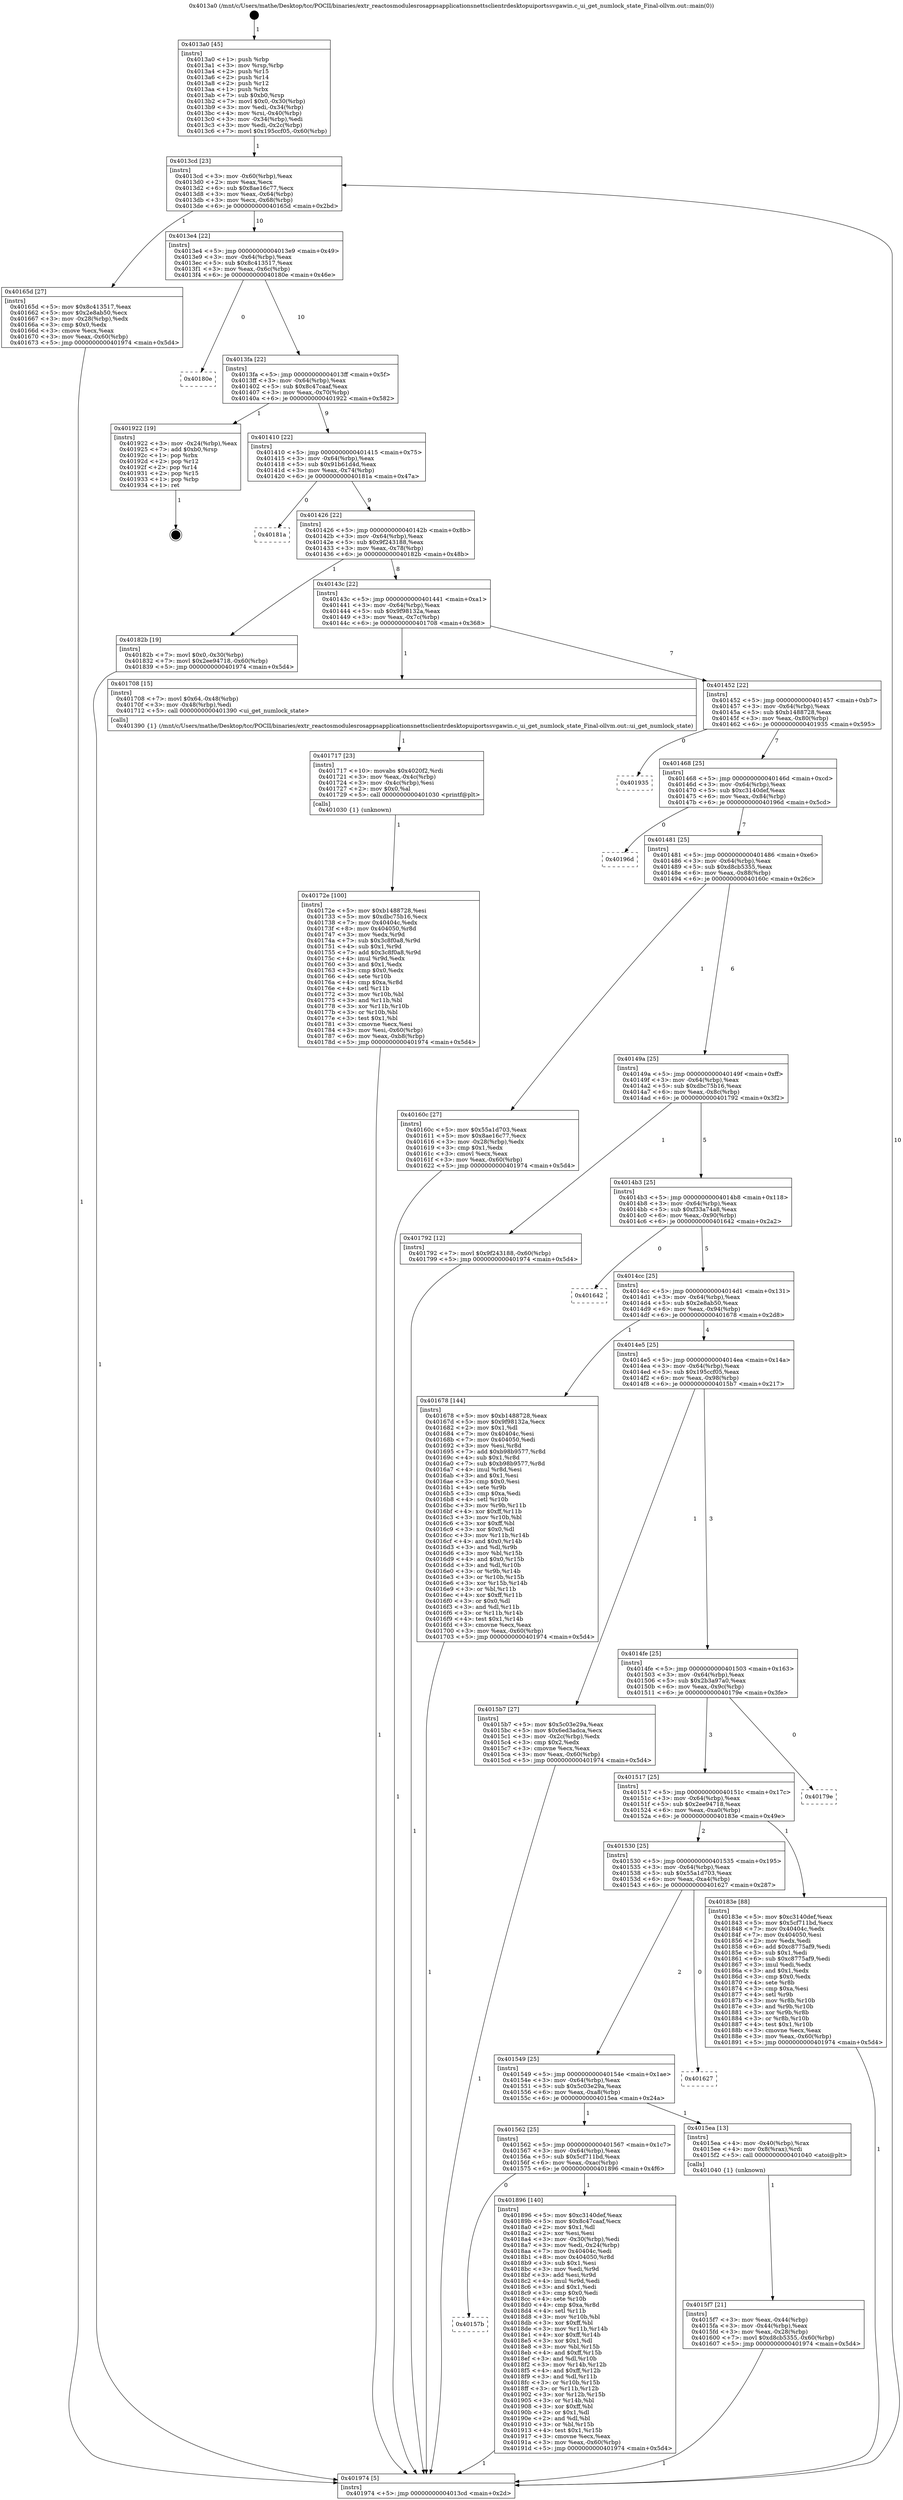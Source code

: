 digraph "0x4013a0" {
  label = "0x4013a0 (/mnt/c/Users/mathe/Desktop/tcc/POCII/binaries/extr_reactosmodulesrosappsapplicationsnettsclientrdesktopuiportssvgawin.c_ui_get_numlock_state_Final-ollvm.out::main(0))"
  labelloc = "t"
  node[shape=record]

  Entry [label="",width=0.3,height=0.3,shape=circle,fillcolor=black,style=filled]
  "0x4013cd" [label="{
     0x4013cd [23]\l
     | [instrs]\l
     &nbsp;&nbsp;0x4013cd \<+3\>: mov -0x60(%rbp),%eax\l
     &nbsp;&nbsp;0x4013d0 \<+2\>: mov %eax,%ecx\l
     &nbsp;&nbsp;0x4013d2 \<+6\>: sub $0x8ae16c77,%ecx\l
     &nbsp;&nbsp;0x4013d8 \<+3\>: mov %eax,-0x64(%rbp)\l
     &nbsp;&nbsp;0x4013db \<+3\>: mov %ecx,-0x68(%rbp)\l
     &nbsp;&nbsp;0x4013de \<+6\>: je 000000000040165d \<main+0x2bd\>\l
  }"]
  "0x40165d" [label="{
     0x40165d [27]\l
     | [instrs]\l
     &nbsp;&nbsp;0x40165d \<+5\>: mov $0x8c413517,%eax\l
     &nbsp;&nbsp;0x401662 \<+5\>: mov $0x2e8ab50,%ecx\l
     &nbsp;&nbsp;0x401667 \<+3\>: mov -0x28(%rbp),%edx\l
     &nbsp;&nbsp;0x40166a \<+3\>: cmp $0x0,%edx\l
     &nbsp;&nbsp;0x40166d \<+3\>: cmove %ecx,%eax\l
     &nbsp;&nbsp;0x401670 \<+3\>: mov %eax,-0x60(%rbp)\l
     &nbsp;&nbsp;0x401673 \<+5\>: jmp 0000000000401974 \<main+0x5d4\>\l
  }"]
  "0x4013e4" [label="{
     0x4013e4 [22]\l
     | [instrs]\l
     &nbsp;&nbsp;0x4013e4 \<+5\>: jmp 00000000004013e9 \<main+0x49\>\l
     &nbsp;&nbsp;0x4013e9 \<+3\>: mov -0x64(%rbp),%eax\l
     &nbsp;&nbsp;0x4013ec \<+5\>: sub $0x8c413517,%eax\l
     &nbsp;&nbsp;0x4013f1 \<+3\>: mov %eax,-0x6c(%rbp)\l
     &nbsp;&nbsp;0x4013f4 \<+6\>: je 000000000040180e \<main+0x46e\>\l
  }"]
  Exit [label="",width=0.3,height=0.3,shape=circle,fillcolor=black,style=filled,peripheries=2]
  "0x40180e" [label="{
     0x40180e\l
  }", style=dashed]
  "0x4013fa" [label="{
     0x4013fa [22]\l
     | [instrs]\l
     &nbsp;&nbsp;0x4013fa \<+5\>: jmp 00000000004013ff \<main+0x5f\>\l
     &nbsp;&nbsp;0x4013ff \<+3\>: mov -0x64(%rbp),%eax\l
     &nbsp;&nbsp;0x401402 \<+5\>: sub $0x8c47caaf,%eax\l
     &nbsp;&nbsp;0x401407 \<+3\>: mov %eax,-0x70(%rbp)\l
     &nbsp;&nbsp;0x40140a \<+6\>: je 0000000000401922 \<main+0x582\>\l
  }"]
  "0x40157b" [label="{
     0x40157b\l
  }", style=dashed]
  "0x401922" [label="{
     0x401922 [19]\l
     | [instrs]\l
     &nbsp;&nbsp;0x401922 \<+3\>: mov -0x24(%rbp),%eax\l
     &nbsp;&nbsp;0x401925 \<+7\>: add $0xb0,%rsp\l
     &nbsp;&nbsp;0x40192c \<+1\>: pop %rbx\l
     &nbsp;&nbsp;0x40192d \<+2\>: pop %r12\l
     &nbsp;&nbsp;0x40192f \<+2\>: pop %r14\l
     &nbsp;&nbsp;0x401931 \<+2\>: pop %r15\l
     &nbsp;&nbsp;0x401933 \<+1\>: pop %rbp\l
     &nbsp;&nbsp;0x401934 \<+1\>: ret\l
  }"]
  "0x401410" [label="{
     0x401410 [22]\l
     | [instrs]\l
     &nbsp;&nbsp;0x401410 \<+5\>: jmp 0000000000401415 \<main+0x75\>\l
     &nbsp;&nbsp;0x401415 \<+3\>: mov -0x64(%rbp),%eax\l
     &nbsp;&nbsp;0x401418 \<+5\>: sub $0x91b61d4d,%eax\l
     &nbsp;&nbsp;0x40141d \<+3\>: mov %eax,-0x74(%rbp)\l
     &nbsp;&nbsp;0x401420 \<+6\>: je 000000000040181a \<main+0x47a\>\l
  }"]
  "0x401896" [label="{
     0x401896 [140]\l
     | [instrs]\l
     &nbsp;&nbsp;0x401896 \<+5\>: mov $0xc3140def,%eax\l
     &nbsp;&nbsp;0x40189b \<+5\>: mov $0x8c47caaf,%ecx\l
     &nbsp;&nbsp;0x4018a0 \<+2\>: mov $0x1,%dl\l
     &nbsp;&nbsp;0x4018a2 \<+2\>: xor %esi,%esi\l
     &nbsp;&nbsp;0x4018a4 \<+3\>: mov -0x30(%rbp),%edi\l
     &nbsp;&nbsp;0x4018a7 \<+3\>: mov %edi,-0x24(%rbp)\l
     &nbsp;&nbsp;0x4018aa \<+7\>: mov 0x40404c,%edi\l
     &nbsp;&nbsp;0x4018b1 \<+8\>: mov 0x404050,%r8d\l
     &nbsp;&nbsp;0x4018b9 \<+3\>: sub $0x1,%esi\l
     &nbsp;&nbsp;0x4018bc \<+3\>: mov %edi,%r9d\l
     &nbsp;&nbsp;0x4018bf \<+3\>: add %esi,%r9d\l
     &nbsp;&nbsp;0x4018c2 \<+4\>: imul %r9d,%edi\l
     &nbsp;&nbsp;0x4018c6 \<+3\>: and $0x1,%edi\l
     &nbsp;&nbsp;0x4018c9 \<+3\>: cmp $0x0,%edi\l
     &nbsp;&nbsp;0x4018cc \<+4\>: sete %r10b\l
     &nbsp;&nbsp;0x4018d0 \<+4\>: cmp $0xa,%r8d\l
     &nbsp;&nbsp;0x4018d4 \<+4\>: setl %r11b\l
     &nbsp;&nbsp;0x4018d8 \<+3\>: mov %r10b,%bl\l
     &nbsp;&nbsp;0x4018db \<+3\>: xor $0xff,%bl\l
     &nbsp;&nbsp;0x4018de \<+3\>: mov %r11b,%r14b\l
     &nbsp;&nbsp;0x4018e1 \<+4\>: xor $0xff,%r14b\l
     &nbsp;&nbsp;0x4018e5 \<+3\>: xor $0x1,%dl\l
     &nbsp;&nbsp;0x4018e8 \<+3\>: mov %bl,%r15b\l
     &nbsp;&nbsp;0x4018eb \<+4\>: and $0xff,%r15b\l
     &nbsp;&nbsp;0x4018ef \<+3\>: and %dl,%r10b\l
     &nbsp;&nbsp;0x4018f2 \<+3\>: mov %r14b,%r12b\l
     &nbsp;&nbsp;0x4018f5 \<+4\>: and $0xff,%r12b\l
     &nbsp;&nbsp;0x4018f9 \<+3\>: and %dl,%r11b\l
     &nbsp;&nbsp;0x4018fc \<+3\>: or %r10b,%r15b\l
     &nbsp;&nbsp;0x4018ff \<+3\>: or %r11b,%r12b\l
     &nbsp;&nbsp;0x401902 \<+3\>: xor %r12b,%r15b\l
     &nbsp;&nbsp;0x401905 \<+3\>: or %r14b,%bl\l
     &nbsp;&nbsp;0x401908 \<+3\>: xor $0xff,%bl\l
     &nbsp;&nbsp;0x40190b \<+3\>: or $0x1,%dl\l
     &nbsp;&nbsp;0x40190e \<+2\>: and %dl,%bl\l
     &nbsp;&nbsp;0x401910 \<+3\>: or %bl,%r15b\l
     &nbsp;&nbsp;0x401913 \<+4\>: test $0x1,%r15b\l
     &nbsp;&nbsp;0x401917 \<+3\>: cmovne %ecx,%eax\l
     &nbsp;&nbsp;0x40191a \<+3\>: mov %eax,-0x60(%rbp)\l
     &nbsp;&nbsp;0x40191d \<+5\>: jmp 0000000000401974 \<main+0x5d4\>\l
  }"]
  "0x40181a" [label="{
     0x40181a\l
  }", style=dashed]
  "0x401426" [label="{
     0x401426 [22]\l
     | [instrs]\l
     &nbsp;&nbsp;0x401426 \<+5\>: jmp 000000000040142b \<main+0x8b\>\l
     &nbsp;&nbsp;0x40142b \<+3\>: mov -0x64(%rbp),%eax\l
     &nbsp;&nbsp;0x40142e \<+5\>: sub $0x9f243188,%eax\l
     &nbsp;&nbsp;0x401433 \<+3\>: mov %eax,-0x78(%rbp)\l
     &nbsp;&nbsp;0x401436 \<+6\>: je 000000000040182b \<main+0x48b\>\l
  }"]
  "0x40172e" [label="{
     0x40172e [100]\l
     | [instrs]\l
     &nbsp;&nbsp;0x40172e \<+5\>: mov $0xb1488728,%esi\l
     &nbsp;&nbsp;0x401733 \<+5\>: mov $0xdbc75b16,%ecx\l
     &nbsp;&nbsp;0x401738 \<+7\>: mov 0x40404c,%edx\l
     &nbsp;&nbsp;0x40173f \<+8\>: mov 0x404050,%r8d\l
     &nbsp;&nbsp;0x401747 \<+3\>: mov %edx,%r9d\l
     &nbsp;&nbsp;0x40174a \<+7\>: sub $0x3c8f0a8,%r9d\l
     &nbsp;&nbsp;0x401751 \<+4\>: sub $0x1,%r9d\l
     &nbsp;&nbsp;0x401755 \<+7\>: add $0x3c8f0a8,%r9d\l
     &nbsp;&nbsp;0x40175c \<+4\>: imul %r9d,%edx\l
     &nbsp;&nbsp;0x401760 \<+3\>: and $0x1,%edx\l
     &nbsp;&nbsp;0x401763 \<+3\>: cmp $0x0,%edx\l
     &nbsp;&nbsp;0x401766 \<+4\>: sete %r10b\l
     &nbsp;&nbsp;0x40176a \<+4\>: cmp $0xa,%r8d\l
     &nbsp;&nbsp;0x40176e \<+4\>: setl %r11b\l
     &nbsp;&nbsp;0x401772 \<+3\>: mov %r10b,%bl\l
     &nbsp;&nbsp;0x401775 \<+3\>: and %r11b,%bl\l
     &nbsp;&nbsp;0x401778 \<+3\>: xor %r11b,%r10b\l
     &nbsp;&nbsp;0x40177b \<+3\>: or %r10b,%bl\l
     &nbsp;&nbsp;0x40177e \<+3\>: test $0x1,%bl\l
     &nbsp;&nbsp;0x401781 \<+3\>: cmovne %ecx,%esi\l
     &nbsp;&nbsp;0x401784 \<+3\>: mov %esi,-0x60(%rbp)\l
     &nbsp;&nbsp;0x401787 \<+6\>: mov %eax,-0xb8(%rbp)\l
     &nbsp;&nbsp;0x40178d \<+5\>: jmp 0000000000401974 \<main+0x5d4\>\l
  }"]
  "0x40182b" [label="{
     0x40182b [19]\l
     | [instrs]\l
     &nbsp;&nbsp;0x40182b \<+7\>: movl $0x0,-0x30(%rbp)\l
     &nbsp;&nbsp;0x401832 \<+7\>: movl $0x2ee94718,-0x60(%rbp)\l
     &nbsp;&nbsp;0x401839 \<+5\>: jmp 0000000000401974 \<main+0x5d4\>\l
  }"]
  "0x40143c" [label="{
     0x40143c [22]\l
     | [instrs]\l
     &nbsp;&nbsp;0x40143c \<+5\>: jmp 0000000000401441 \<main+0xa1\>\l
     &nbsp;&nbsp;0x401441 \<+3\>: mov -0x64(%rbp),%eax\l
     &nbsp;&nbsp;0x401444 \<+5\>: sub $0x9f98132a,%eax\l
     &nbsp;&nbsp;0x401449 \<+3\>: mov %eax,-0x7c(%rbp)\l
     &nbsp;&nbsp;0x40144c \<+6\>: je 0000000000401708 \<main+0x368\>\l
  }"]
  "0x401717" [label="{
     0x401717 [23]\l
     | [instrs]\l
     &nbsp;&nbsp;0x401717 \<+10\>: movabs $0x4020f2,%rdi\l
     &nbsp;&nbsp;0x401721 \<+3\>: mov %eax,-0x4c(%rbp)\l
     &nbsp;&nbsp;0x401724 \<+3\>: mov -0x4c(%rbp),%esi\l
     &nbsp;&nbsp;0x401727 \<+2\>: mov $0x0,%al\l
     &nbsp;&nbsp;0x401729 \<+5\>: call 0000000000401030 \<printf@plt\>\l
     | [calls]\l
     &nbsp;&nbsp;0x401030 \{1\} (unknown)\l
  }"]
  "0x401708" [label="{
     0x401708 [15]\l
     | [instrs]\l
     &nbsp;&nbsp;0x401708 \<+7\>: movl $0x64,-0x48(%rbp)\l
     &nbsp;&nbsp;0x40170f \<+3\>: mov -0x48(%rbp),%edi\l
     &nbsp;&nbsp;0x401712 \<+5\>: call 0000000000401390 \<ui_get_numlock_state\>\l
     | [calls]\l
     &nbsp;&nbsp;0x401390 \{1\} (/mnt/c/Users/mathe/Desktop/tcc/POCII/binaries/extr_reactosmodulesrosappsapplicationsnettsclientrdesktopuiportssvgawin.c_ui_get_numlock_state_Final-ollvm.out::ui_get_numlock_state)\l
  }"]
  "0x401452" [label="{
     0x401452 [22]\l
     | [instrs]\l
     &nbsp;&nbsp;0x401452 \<+5\>: jmp 0000000000401457 \<main+0xb7\>\l
     &nbsp;&nbsp;0x401457 \<+3\>: mov -0x64(%rbp),%eax\l
     &nbsp;&nbsp;0x40145a \<+5\>: sub $0xb1488728,%eax\l
     &nbsp;&nbsp;0x40145f \<+3\>: mov %eax,-0x80(%rbp)\l
     &nbsp;&nbsp;0x401462 \<+6\>: je 0000000000401935 \<main+0x595\>\l
  }"]
  "0x4015f7" [label="{
     0x4015f7 [21]\l
     | [instrs]\l
     &nbsp;&nbsp;0x4015f7 \<+3\>: mov %eax,-0x44(%rbp)\l
     &nbsp;&nbsp;0x4015fa \<+3\>: mov -0x44(%rbp),%eax\l
     &nbsp;&nbsp;0x4015fd \<+3\>: mov %eax,-0x28(%rbp)\l
     &nbsp;&nbsp;0x401600 \<+7\>: movl $0xd8cb5355,-0x60(%rbp)\l
     &nbsp;&nbsp;0x401607 \<+5\>: jmp 0000000000401974 \<main+0x5d4\>\l
  }"]
  "0x401935" [label="{
     0x401935\l
  }", style=dashed]
  "0x401468" [label="{
     0x401468 [25]\l
     | [instrs]\l
     &nbsp;&nbsp;0x401468 \<+5\>: jmp 000000000040146d \<main+0xcd\>\l
     &nbsp;&nbsp;0x40146d \<+3\>: mov -0x64(%rbp),%eax\l
     &nbsp;&nbsp;0x401470 \<+5\>: sub $0xc3140def,%eax\l
     &nbsp;&nbsp;0x401475 \<+6\>: mov %eax,-0x84(%rbp)\l
     &nbsp;&nbsp;0x40147b \<+6\>: je 000000000040196d \<main+0x5cd\>\l
  }"]
  "0x401562" [label="{
     0x401562 [25]\l
     | [instrs]\l
     &nbsp;&nbsp;0x401562 \<+5\>: jmp 0000000000401567 \<main+0x1c7\>\l
     &nbsp;&nbsp;0x401567 \<+3\>: mov -0x64(%rbp),%eax\l
     &nbsp;&nbsp;0x40156a \<+5\>: sub $0x5cf711bd,%eax\l
     &nbsp;&nbsp;0x40156f \<+6\>: mov %eax,-0xac(%rbp)\l
     &nbsp;&nbsp;0x401575 \<+6\>: je 0000000000401896 \<main+0x4f6\>\l
  }"]
  "0x40196d" [label="{
     0x40196d\l
  }", style=dashed]
  "0x401481" [label="{
     0x401481 [25]\l
     | [instrs]\l
     &nbsp;&nbsp;0x401481 \<+5\>: jmp 0000000000401486 \<main+0xe6\>\l
     &nbsp;&nbsp;0x401486 \<+3\>: mov -0x64(%rbp),%eax\l
     &nbsp;&nbsp;0x401489 \<+5\>: sub $0xd8cb5355,%eax\l
     &nbsp;&nbsp;0x40148e \<+6\>: mov %eax,-0x88(%rbp)\l
     &nbsp;&nbsp;0x401494 \<+6\>: je 000000000040160c \<main+0x26c\>\l
  }"]
  "0x4015ea" [label="{
     0x4015ea [13]\l
     | [instrs]\l
     &nbsp;&nbsp;0x4015ea \<+4\>: mov -0x40(%rbp),%rax\l
     &nbsp;&nbsp;0x4015ee \<+4\>: mov 0x8(%rax),%rdi\l
     &nbsp;&nbsp;0x4015f2 \<+5\>: call 0000000000401040 \<atoi@plt\>\l
     | [calls]\l
     &nbsp;&nbsp;0x401040 \{1\} (unknown)\l
  }"]
  "0x40160c" [label="{
     0x40160c [27]\l
     | [instrs]\l
     &nbsp;&nbsp;0x40160c \<+5\>: mov $0x55a1d703,%eax\l
     &nbsp;&nbsp;0x401611 \<+5\>: mov $0x8ae16c77,%ecx\l
     &nbsp;&nbsp;0x401616 \<+3\>: mov -0x28(%rbp),%edx\l
     &nbsp;&nbsp;0x401619 \<+3\>: cmp $0x1,%edx\l
     &nbsp;&nbsp;0x40161c \<+3\>: cmovl %ecx,%eax\l
     &nbsp;&nbsp;0x40161f \<+3\>: mov %eax,-0x60(%rbp)\l
     &nbsp;&nbsp;0x401622 \<+5\>: jmp 0000000000401974 \<main+0x5d4\>\l
  }"]
  "0x40149a" [label="{
     0x40149a [25]\l
     | [instrs]\l
     &nbsp;&nbsp;0x40149a \<+5\>: jmp 000000000040149f \<main+0xff\>\l
     &nbsp;&nbsp;0x40149f \<+3\>: mov -0x64(%rbp),%eax\l
     &nbsp;&nbsp;0x4014a2 \<+5\>: sub $0xdbc75b16,%eax\l
     &nbsp;&nbsp;0x4014a7 \<+6\>: mov %eax,-0x8c(%rbp)\l
     &nbsp;&nbsp;0x4014ad \<+6\>: je 0000000000401792 \<main+0x3f2\>\l
  }"]
  "0x401549" [label="{
     0x401549 [25]\l
     | [instrs]\l
     &nbsp;&nbsp;0x401549 \<+5\>: jmp 000000000040154e \<main+0x1ae\>\l
     &nbsp;&nbsp;0x40154e \<+3\>: mov -0x64(%rbp),%eax\l
     &nbsp;&nbsp;0x401551 \<+5\>: sub $0x5c03e29a,%eax\l
     &nbsp;&nbsp;0x401556 \<+6\>: mov %eax,-0xa8(%rbp)\l
     &nbsp;&nbsp;0x40155c \<+6\>: je 00000000004015ea \<main+0x24a\>\l
  }"]
  "0x401792" [label="{
     0x401792 [12]\l
     | [instrs]\l
     &nbsp;&nbsp;0x401792 \<+7\>: movl $0x9f243188,-0x60(%rbp)\l
     &nbsp;&nbsp;0x401799 \<+5\>: jmp 0000000000401974 \<main+0x5d4\>\l
  }"]
  "0x4014b3" [label="{
     0x4014b3 [25]\l
     | [instrs]\l
     &nbsp;&nbsp;0x4014b3 \<+5\>: jmp 00000000004014b8 \<main+0x118\>\l
     &nbsp;&nbsp;0x4014b8 \<+3\>: mov -0x64(%rbp),%eax\l
     &nbsp;&nbsp;0x4014bb \<+5\>: sub $0xf33a74a8,%eax\l
     &nbsp;&nbsp;0x4014c0 \<+6\>: mov %eax,-0x90(%rbp)\l
     &nbsp;&nbsp;0x4014c6 \<+6\>: je 0000000000401642 \<main+0x2a2\>\l
  }"]
  "0x401627" [label="{
     0x401627\l
  }", style=dashed]
  "0x401642" [label="{
     0x401642\l
  }", style=dashed]
  "0x4014cc" [label="{
     0x4014cc [25]\l
     | [instrs]\l
     &nbsp;&nbsp;0x4014cc \<+5\>: jmp 00000000004014d1 \<main+0x131\>\l
     &nbsp;&nbsp;0x4014d1 \<+3\>: mov -0x64(%rbp),%eax\l
     &nbsp;&nbsp;0x4014d4 \<+5\>: sub $0x2e8ab50,%eax\l
     &nbsp;&nbsp;0x4014d9 \<+6\>: mov %eax,-0x94(%rbp)\l
     &nbsp;&nbsp;0x4014df \<+6\>: je 0000000000401678 \<main+0x2d8\>\l
  }"]
  "0x401530" [label="{
     0x401530 [25]\l
     | [instrs]\l
     &nbsp;&nbsp;0x401530 \<+5\>: jmp 0000000000401535 \<main+0x195\>\l
     &nbsp;&nbsp;0x401535 \<+3\>: mov -0x64(%rbp),%eax\l
     &nbsp;&nbsp;0x401538 \<+5\>: sub $0x55a1d703,%eax\l
     &nbsp;&nbsp;0x40153d \<+6\>: mov %eax,-0xa4(%rbp)\l
     &nbsp;&nbsp;0x401543 \<+6\>: je 0000000000401627 \<main+0x287\>\l
  }"]
  "0x401678" [label="{
     0x401678 [144]\l
     | [instrs]\l
     &nbsp;&nbsp;0x401678 \<+5\>: mov $0xb1488728,%eax\l
     &nbsp;&nbsp;0x40167d \<+5\>: mov $0x9f98132a,%ecx\l
     &nbsp;&nbsp;0x401682 \<+2\>: mov $0x1,%dl\l
     &nbsp;&nbsp;0x401684 \<+7\>: mov 0x40404c,%esi\l
     &nbsp;&nbsp;0x40168b \<+7\>: mov 0x404050,%edi\l
     &nbsp;&nbsp;0x401692 \<+3\>: mov %esi,%r8d\l
     &nbsp;&nbsp;0x401695 \<+7\>: add $0xb98b9577,%r8d\l
     &nbsp;&nbsp;0x40169c \<+4\>: sub $0x1,%r8d\l
     &nbsp;&nbsp;0x4016a0 \<+7\>: sub $0xb98b9577,%r8d\l
     &nbsp;&nbsp;0x4016a7 \<+4\>: imul %r8d,%esi\l
     &nbsp;&nbsp;0x4016ab \<+3\>: and $0x1,%esi\l
     &nbsp;&nbsp;0x4016ae \<+3\>: cmp $0x0,%esi\l
     &nbsp;&nbsp;0x4016b1 \<+4\>: sete %r9b\l
     &nbsp;&nbsp;0x4016b5 \<+3\>: cmp $0xa,%edi\l
     &nbsp;&nbsp;0x4016b8 \<+4\>: setl %r10b\l
     &nbsp;&nbsp;0x4016bc \<+3\>: mov %r9b,%r11b\l
     &nbsp;&nbsp;0x4016bf \<+4\>: xor $0xff,%r11b\l
     &nbsp;&nbsp;0x4016c3 \<+3\>: mov %r10b,%bl\l
     &nbsp;&nbsp;0x4016c6 \<+3\>: xor $0xff,%bl\l
     &nbsp;&nbsp;0x4016c9 \<+3\>: xor $0x0,%dl\l
     &nbsp;&nbsp;0x4016cc \<+3\>: mov %r11b,%r14b\l
     &nbsp;&nbsp;0x4016cf \<+4\>: and $0x0,%r14b\l
     &nbsp;&nbsp;0x4016d3 \<+3\>: and %dl,%r9b\l
     &nbsp;&nbsp;0x4016d6 \<+3\>: mov %bl,%r15b\l
     &nbsp;&nbsp;0x4016d9 \<+4\>: and $0x0,%r15b\l
     &nbsp;&nbsp;0x4016dd \<+3\>: and %dl,%r10b\l
     &nbsp;&nbsp;0x4016e0 \<+3\>: or %r9b,%r14b\l
     &nbsp;&nbsp;0x4016e3 \<+3\>: or %r10b,%r15b\l
     &nbsp;&nbsp;0x4016e6 \<+3\>: xor %r15b,%r14b\l
     &nbsp;&nbsp;0x4016e9 \<+3\>: or %bl,%r11b\l
     &nbsp;&nbsp;0x4016ec \<+4\>: xor $0xff,%r11b\l
     &nbsp;&nbsp;0x4016f0 \<+3\>: or $0x0,%dl\l
     &nbsp;&nbsp;0x4016f3 \<+3\>: and %dl,%r11b\l
     &nbsp;&nbsp;0x4016f6 \<+3\>: or %r11b,%r14b\l
     &nbsp;&nbsp;0x4016f9 \<+4\>: test $0x1,%r14b\l
     &nbsp;&nbsp;0x4016fd \<+3\>: cmovne %ecx,%eax\l
     &nbsp;&nbsp;0x401700 \<+3\>: mov %eax,-0x60(%rbp)\l
     &nbsp;&nbsp;0x401703 \<+5\>: jmp 0000000000401974 \<main+0x5d4\>\l
  }"]
  "0x4014e5" [label="{
     0x4014e5 [25]\l
     | [instrs]\l
     &nbsp;&nbsp;0x4014e5 \<+5\>: jmp 00000000004014ea \<main+0x14a\>\l
     &nbsp;&nbsp;0x4014ea \<+3\>: mov -0x64(%rbp),%eax\l
     &nbsp;&nbsp;0x4014ed \<+5\>: sub $0x195ccf05,%eax\l
     &nbsp;&nbsp;0x4014f2 \<+6\>: mov %eax,-0x98(%rbp)\l
     &nbsp;&nbsp;0x4014f8 \<+6\>: je 00000000004015b7 \<main+0x217\>\l
  }"]
  "0x40183e" [label="{
     0x40183e [88]\l
     | [instrs]\l
     &nbsp;&nbsp;0x40183e \<+5\>: mov $0xc3140def,%eax\l
     &nbsp;&nbsp;0x401843 \<+5\>: mov $0x5cf711bd,%ecx\l
     &nbsp;&nbsp;0x401848 \<+7\>: mov 0x40404c,%edx\l
     &nbsp;&nbsp;0x40184f \<+7\>: mov 0x404050,%esi\l
     &nbsp;&nbsp;0x401856 \<+2\>: mov %edx,%edi\l
     &nbsp;&nbsp;0x401858 \<+6\>: add $0xc8775af9,%edi\l
     &nbsp;&nbsp;0x40185e \<+3\>: sub $0x1,%edi\l
     &nbsp;&nbsp;0x401861 \<+6\>: sub $0xc8775af9,%edi\l
     &nbsp;&nbsp;0x401867 \<+3\>: imul %edi,%edx\l
     &nbsp;&nbsp;0x40186a \<+3\>: and $0x1,%edx\l
     &nbsp;&nbsp;0x40186d \<+3\>: cmp $0x0,%edx\l
     &nbsp;&nbsp;0x401870 \<+4\>: sete %r8b\l
     &nbsp;&nbsp;0x401874 \<+3\>: cmp $0xa,%esi\l
     &nbsp;&nbsp;0x401877 \<+4\>: setl %r9b\l
     &nbsp;&nbsp;0x40187b \<+3\>: mov %r8b,%r10b\l
     &nbsp;&nbsp;0x40187e \<+3\>: and %r9b,%r10b\l
     &nbsp;&nbsp;0x401881 \<+3\>: xor %r9b,%r8b\l
     &nbsp;&nbsp;0x401884 \<+3\>: or %r8b,%r10b\l
     &nbsp;&nbsp;0x401887 \<+4\>: test $0x1,%r10b\l
     &nbsp;&nbsp;0x40188b \<+3\>: cmovne %ecx,%eax\l
     &nbsp;&nbsp;0x40188e \<+3\>: mov %eax,-0x60(%rbp)\l
     &nbsp;&nbsp;0x401891 \<+5\>: jmp 0000000000401974 \<main+0x5d4\>\l
  }"]
  "0x4015b7" [label="{
     0x4015b7 [27]\l
     | [instrs]\l
     &nbsp;&nbsp;0x4015b7 \<+5\>: mov $0x5c03e29a,%eax\l
     &nbsp;&nbsp;0x4015bc \<+5\>: mov $0x6ed3adca,%ecx\l
     &nbsp;&nbsp;0x4015c1 \<+3\>: mov -0x2c(%rbp),%edx\l
     &nbsp;&nbsp;0x4015c4 \<+3\>: cmp $0x2,%edx\l
     &nbsp;&nbsp;0x4015c7 \<+3\>: cmovne %ecx,%eax\l
     &nbsp;&nbsp;0x4015ca \<+3\>: mov %eax,-0x60(%rbp)\l
     &nbsp;&nbsp;0x4015cd \<+5\>: jmp 0000000000401974 \<main+0x5d4\>\l
  }"]
  "0x4014fe" [label="{
     0x4014fe [25]\l
     | [instrs]\l
     &nbsp;&nbsp;0x4014fe \<+5\>: jmp 0000000000401503 \<main+0x163\>\l
     &nbsp;&nbsp;0x401503 \<+3\>: mov -0x64(%rbp),%eax\l
     &nbsp;&nbsp;0x401506 \<+5\>: sub $0x2b3a97a0,%eax\l
     &nbsp;&nbsp;0x40150b \<+6\>: mov %eax,-0x9c(%rbp)\l
     &nbsp;&nbsp;0x401511 \<+6\>: je 000000000040179e \<main+0x3fe\>\l
  }"]
  "0x401974" [label="{
     0x401974 [5]\l
     | [instrs]\l
     &nbsp;&nbsp;0x401974 \<+5\>: jmp 00000000004013cd \<main+0x2d\>\l
  }"]
  "0x4013a0" [label="{
     0x4013a0 [45]\l
     | [instrs]\l
     &nbsp;&nbsp;0x4013a0 \<+1\>: push %rbp\l
     &nbsp;&nbsp;0x4013a1 \<+3\>: mov %rsp,%rbp\l
     &nbsp;&nbsp;0x4013a4 \<+2\>: push %r15\l
     &nbsp;&nbsp;0x4013a6 \<+2\>: push %r14\l
     &nbsp;&nbsp;0x4013a8 \<+2\>: push %r12\l
     &nbsp;&nbsp;0x4013aa \<+1\>: push %rbx\l
     &nbsp;&nbsp;0x4013ab \<+7\>: sub $0xb0,%rsp\l
     &nbsp;&nbsp;0x4013b2 \<+7\>: movl $0x0,-0x30(%rbp)\l
     &nbsp;&nbsp;0x4013b9 \<+3\>: mov %edi,-0x34(%rbp)\l
     &nbsp;&nbsp;0x4013bc \<+4\>: mov %rsi,-0x40(%rbp)\l
     &nbsp;&nbsp;0x4013c0 \<+3\>: mov -0x34(%rbp),%edi\l
     &nbsp;&nbsp;0x4013c3 \<+3\>: mov %edi,-0x2c(%rbp)\l
     &nbsp;&nbsp;0x4013c6 \<+7\>: movl $0x195ccf05,-0x60(%rbp)\l
  }"]
  "0x401517" [label="{
     0x401517 [25]\l
     | [instrs]\l
     &nbsp;&nbsp;0x401517 \<+5\>: jmp 000000000040151c \<main+0x17c\>\l
     &nbsp;&nbsp;0x40151c \<+3\>: mov -0x64(%rbp),%eax\l
     &nbsp;&nbsp;0x40151f \<+5\>: sub $0x2ee94718,%eax\l
     &nbsp;&nbsp;0x401524 \<+6\>: mov %eax,-0xa0(%rbp)\l
     &nbsp;&nbsp;0x40152a \<+6\>: je 000000000040183e \<main+0x49e\>\l
  }"]
  "0x40179e" [label="{
     0x40179e\l
  }", style=dashed]
  Entry -> "0x4013a0" [label=" 1"]
  "0x4013cd" -> "0x40165d" [label=" 1"]
  "0x4013cd" -> "0x4013e4" [label=" 10"]
  "0x401922" -> Exit [label=" 1"]
  "0x4013e4" -> "0x40180e" [label=" 0"]
  "0x4013e4" -> "0x4013fa" [label=" 10"]
  "0x401896" -> "0x401974" [label=" 1"]
  "0x4013fa" -> "0x401922" [label=" 1"]
  "0x4013fa" -> "0x401410" [label=" 9"]
  "0x401562" -> "0x40157b" [label=" 0"]
  "0x401410" -> "0x40181a" [label=" 0"]
  "0x401410" -> "0x401426" [label=" 9"]
  "0x401562" -> "0x401896" [label=" 1"]
  "0x401426" -> "0x40182b" [label=" 1"]
  "0x401426" -> "0x40143c" [label=" 8"]
  "0x40183e" -> "0x401974" [label=" 1"]
  "0x40143c" -> "0x401708" [label=" 1"]
  "0x40143c" -> "0x401452" [label=" 7"]
  "0x40182b" -> "0x401974" [label=" 1"]
  "0x401452" -> "0x401935" [label=" 0"]
  "0x401452" -> "0x401468" [label=" 7"]
  "0x401792" -> "0x401974" [label=" 1"]
  "0x401468" -> "0x40196d" [label=" 0"]
  "0x401468" -> "0x401481" [label=" 7"]
  "0x40172e" -> "0x401974" [label=" 1"]
  "0x401481" -> "0x40160c" [label=" 1"]
  "0x401481" -> "0x40149a" [label=" 6"]
  "0x401717" -> "0x40172e" [label=" 1"]
  "0x40149a" -> "0x401792" [label=" 1"]
  "0x40149a" -> "0x4014b3" [label=" 5"]
  "0x401678" -> "0x401974" [label=" 1"]
  "0x4014b3" -> "0x401642" [label=" 0"]
  "0x4014b3" -> "0x4014cc" [label=" 5"]
  "0x40165d" -> "0x401974" [label=" 1"]
  "0x4014cc" -> "0x401678" [label=" 1"]
  "0x4014cc" -> "0x4014e5" [label=" 4"]
  "0x4015f7" -> "0x401974" [label=" 1"]
  "0x4014e5" -> "0x4015b7" [label=" 1"]
  "0x4014e5" -> "0x4014fe" [label=" 3"]
  "0x4015b7" -> "0x401974" [label=" 1"]
  "0x4013a0" -> "0x4013cd" [label=" 1"]
  "0x401974" -> "0x4013cd" [label=" 10"]
  "0x4015ea" -> "0x4015f7" [label=" 1"]
  "0x4014fe" -> "0x40179e" [label=" 0"]
  "0x4014fe" -> "0x401517" [label=" 3"]
  "0x401549" -> "0x401562" [label=" 1"]
  "0x401517" -> "0x40183e" [label=" 1"]
  "0x401517" -> "0x401530" [label=" 2"]
  "0x40160c" -> "0x401974" [label=" 1"]
  "0x401530" -> "0x401627" [label=" 0"]
  "0x401530" -> "0x401549" [label=" 2"]
  "0x401708" -> "0x401717" [label=" 1"]
  "0x401549" -> "0x4015ea" [label=" 1"]
}
